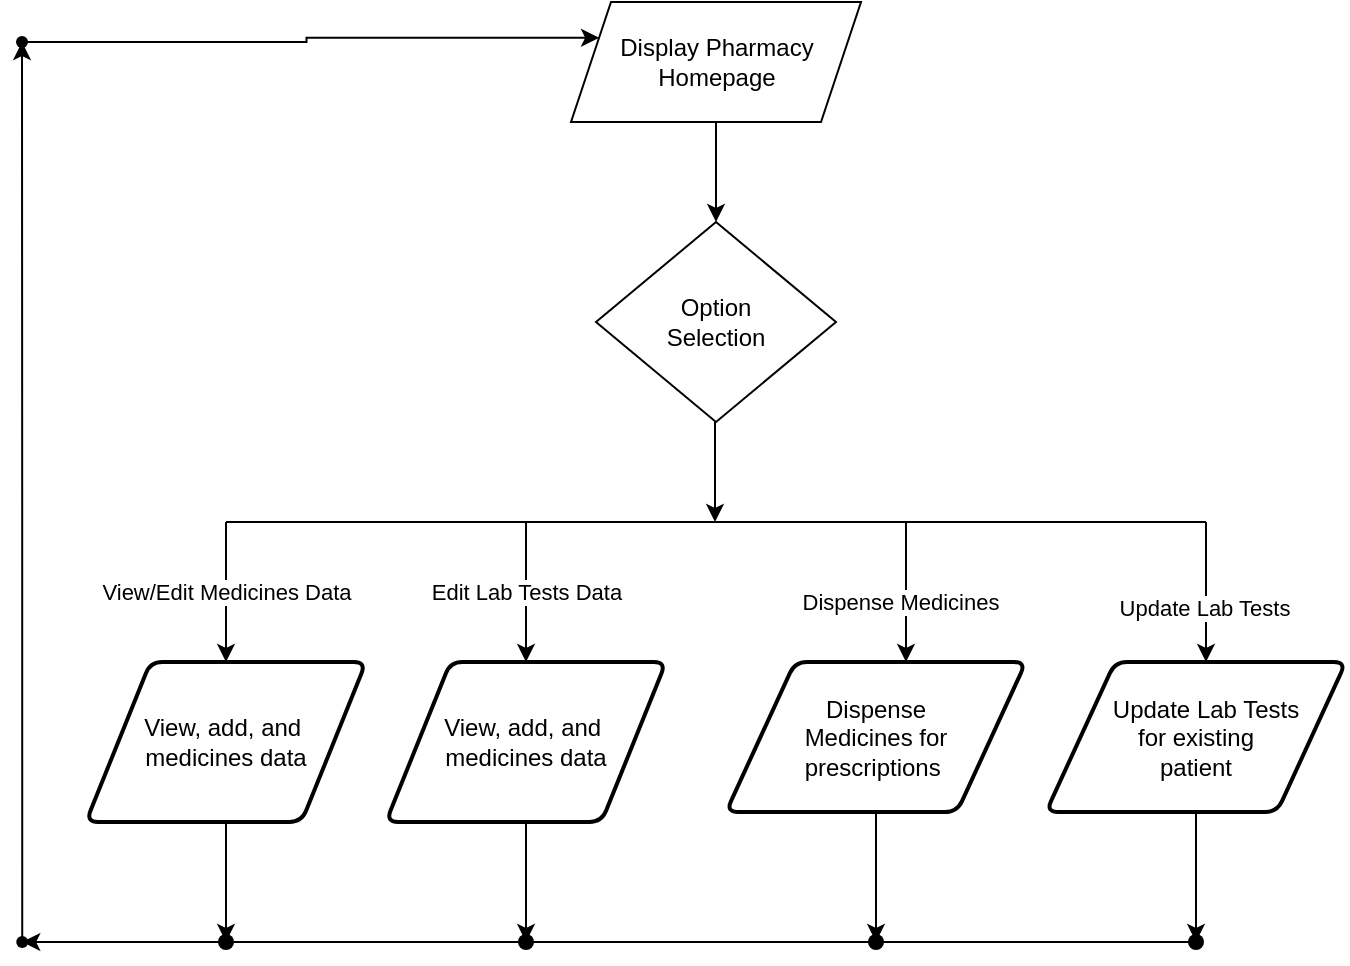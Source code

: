 <mxfile version="26.0.4">
  <diagram name="Page-1" id="JtXkiYvtuSMZ9zqoo6Es">
    <mxGraphModel dx="-1274" dy="-494" grid="1" gridSize="10" guides="1" tooltips="1" connect="1" arrows="1" fold="1" page="1" pageScale="1" pageWidth="850" pageHeight="1100" math="0" shadow="0">
      <root>
        <mxCell id="0" />
        <mxCell id="1" parent="0" />
        <mxCell id="XCD32te2mecrrckBGT-J-12" value="" style="edgeStyle=orthogonalEdgeStyle;rounded=0;orthogonalLoop=1;jettySize=auto;html=1;" parent="1" source="XCD32te2mecrrckBGT-J-13" target="XCD32te2mecrrckBGT-J-14" edge="1">
          <mxGeometry relative="1" as="geometry" />
        </mxCell>
        <mxCell id="XCD32te2mecrrckBGT-J-13" value="Display Pharmacy&lt;div&gt;Homepage&lt;/div&gt;" style="shape=parallelogram;perimeter=parallelogramPerimeter;whiteSpace=wrap;html=1;fixedSize=1;" parent="1" vertex="1">
          <mxGeometry x="2892.5" y="1670" width="145" height="60" as="geometry" />
        </mxCell>
        <mxCell id="XCD32te2mecrrckBGT-J-14" value="Option&lt;div&gt;Selection&lt;/div&gt;" style="rhombus;whiteSpace=wrap;html=1;" parent="1" vertex="1">
          <mxGeometry x="2905" y="1780" width="120" height="100" as="geometry" />
        </mxCell>
        <mxCell id="XCD32te2mecrrckBGT-J-15" value="" style="endArrow=none;html=1;rounded=0;" parent="1" edge="1">
          <mxGeometry width="50" height="50" relative="1" as="geometry">
            <mxPoint x="2894" y="1930" as="sourcePoint" />
            <mxPoint x="2974" y="1930" as="targetPoint" />
          </mxGeometry>
        </mxCell>
        <mxCell id="XCD32te2mecrrckBGT-J-16" value="" style="endArrow=none;html=1;rounded=0;" parent="1" edge="1">
          <mxGeometry width="50" height="50" relative="1" as="geometry">
            <mxPoint x="2720" y="1930" as="sourcePoint" />
            <mxPoint x="3210" y="1930" as="targetPoint" />
          </mxGeometry>
        </mxCell>
        <mxCell id="h-c7TnxqgQN_qPKGfwWC-16" value="" style="edgeStyle=orthogonalEdgeStyle;rounded=0;orthogonalLoop=1;jettySize=auto;html=1;" parent="1" source="XCD32te2mecrrckBGT-J-17" target="h-c7TnxqgQN_qPKGfwWC-15" edge="1">
          <mxGeometry relative="1" as="geometry" />
        </mxCell>
        <mxCell id="XCD32te2mecrrckBGT-J-17" value="&lt;div&gt;Dispense&lt;div&gt;Medicines for&lt;/div&gt;&lt;div&gt;prescriptions&amp;nbsp;&lt;/div&gt;&lt;/div&gt;" style="shape=parallelogram;html=1;strokeWidth=2;perimeter=parallelogramPerimeter;whiteSpace=wrap;rounded=1;arcSize=12;size=0.23;" parent="1" vertex="1">
          <mxGeometry x="2970" y="2000" width="150" height="75" as="geometry" />
        </mxCell>
        <mxCell id="XCD32te2mecrrckBGT-J-20" value="" style="endArrow=classic;html=1;rounded=0;entryX=0.5;entryY=0;entryDx=0;entryDy=0;" parent="1" edge="1">
          <mxGeometry relative="1" as="geometry">
            <mxPoint x="2720" y="1930" as="sourcePoint" />
            <mxPoint x="2720.0" y="2000" as="targetPoint" />
          </mxGeometry>
        </mxCell>
        <mxCell id="XCD32te2mecrrckBGT-J-21" value="View/Edit&amp;nbsp;&lt;span style=&quot;background-color: light-dark(#ffffff, var(--ge-dark-color, #121212)); color: light-dark(rgb(0, 0, 0), rgb(255, 255, 255));&quot;&gt;Medicines Data&lt;/span&gt;" style="edgeLabel;resizable=0;html=1;align=center;verticalAlign=middle;" parent="XCD32te2mecrrckBGT-J-20" connectable="0" vertex="1">
          <mxGeometry relative="1" as="geometry" />
        </mxCell>
        <mxCell id="XCD32te2mecrrckBGT-J-22" style="edgeStyle=orthogonalEdgeStyle;rounded=0;orthogonalLoop=1;jettySize=auto;html=1;" parent="1" edge="1">
          <mxGeometry relative="1" as="geometry">
            <mxPoint x="2964.5" y="1930" as="targetPoint" />
            <mxPoint x="2964.5" y="1880" as="sourcePoint" />
          </mxGeometry>
        </mxCell>
        <mxCell id="h-c7TnxqgQN_qPKGfwWC-12" value="" style="edgeStyle=orthogonalEdgeStyle;rounded=0;orthogonalLoop=1;jettySize=auto;html=1;" parent="1" source="XCD32te2mecrrckBGT-J-23" target="h-c7TnxqgQN_qPKGfwWC-11" edge="1">
          <mxGeometry relative="1" as="geometry" />
        </mxCell>
        <mxCell id="XCD32te2mecrrckBGT-J-23" value="View, add, and&amp;nbsp;&lt;div&gt;medicines data&lt;/div&gt;" style="shape=parallelogram;html=1;strokeWidth=2;perimeter=parallelogramPerimeter;whiteSpace=wrap;rounded=1;arcSize=12;size=0.23;" parent="1" vertex="1">
          <mxGeometry x="2650" y="2000" width="140" height="80" as="geometry" />
        </mxCell>
        <mxCell id="h-c7TnxqgQN_qPKGfwWC-1" value="" style="endArrow=classic;html=1;rounded=0;entryX=0.5;entryY=0;entryDx=0;entryDy=0;" parent="1" edge="1">
          <mxGeometry relative="1" as="geometry">
            <mxPoint x="2870" y="1930" as="sourcePoint" />
            <mxPoint x="2870.0" y="2000" as="targetPoint" />
          </mxGeometry>
        </mxCell>
        <mxCell id="h-c7TnxqgQN_qPKGfwWC-2" value="Edit Lab Tests Data" style="edgeLabel;resizable=0;html=1;align=center;verticalAlign=middle;" parent="h-c7TnxqgQN_qPKGfwWC-1" connectable="0" vertex="1">
          <mxGeometry relative="1" as="geometry" />
        </mxCell>
        <mxCell id="h-c7TnxqgQN_qPKGfwWC-14" value="" style="edgeStyle=orthogonalEdgeStyle;rounded=0;orthogonalLoop=1;jettySize=auto;html=1;" parent="1" source="h-c7TnxqgQN_qPKGfwWC-3" target="h-c7TnxqgQN_qPKGfwWC-13" edge="1">
          <mxGeometry relative="1" as="geometry" />
        </mxCell>
        <mxCell id="h-c7TnxqgQN_qPKGfwWC-3" value="View, add, and&amp;nbsp;&lt;div&gt;medicines data&lt;/div&gt;" style="shape=parallelogram;html=1;strokeWidth=2;perimeter=parallelogramPerimeter;whiteSpace=wrap;rounded=1;arcSize=12;size=0.23;" parent="1" vertex="1">
          <mxGeometry x="2800" y="2000" width="140" height="80" as="geometry" />
        </mxCell>
        <mxCell id="h-c7TnxqgQN_qPKGfwWC-4" value="" style="endArrow=classic;html=1;rounded=0;" parent="1" edge="1">
          <mxGeometry width="50" height="50" relative="1" as="geometry">
            <mxPoint x="3060" y="1930" as="sourcePoint" />
            <mxPoint x="3060" y="2000" as="targetPoint" />
          </mxGeometry>
        </mxCell>
        <mxCell id="h-c7TnxqgQN_qPKGfwWC-6" value="Dispense Medicines" style="edgeLabel;html=1;align=center;verticalAlign=middle;resizable=0;points=[];" parent="h-c7TnxqgQN_qPKGfwWC-4" vertex="1" connectable="0">
          <mxGeometry x="0.126" y="-3" relative="1" as="geometry">
            <mxPoint as="offset" />
          </mxGeometry>
        </mxCell>
        <mxCell id="h-c7TnxqgQN_qPKGfwWC-5" value="" style="endArrow=classic;html=1;rounded=0;" parent="1" edge="1">
          <mxGeometry width="50" height="50" relative="1" as="geometry">
            <mxPoint x="3210" y="1930" as="sourcePoint" />
            <mxPoint x="3210" y="2000" as="targetPoint" />
          </mxGeometry>
        </mxCell>
        <mxCell id="h-c7TnxqgQN_qPKGfwWC-9" value="Update Lab Tests" style="edgeLabel;html=1;align=center;verticalAlign=middle;resizable=0;points=[];" parent="h-c7TnxqgQN_qPKGfwWC-5" vertex="1" connectable="0">
          <mxGeometry x="0.229" y="-1" relative="1" as="geometry">
            <mxPoint as="offset" />
          </mxGeometry>
        </mxCell>
        <mxCell id="h-c7TnxqgQN_qPKGfwWC-18" value="" style="edgeStyle=orthogonalEdgeStyle;rounded=0;orthogonalLoop=1;jettySize=auto;html=1;" parent="1" source="h-c7TnxqgQN_qPKGfwWC-10" target="h-c7TnxqgQN_qPKGfwWC-17" edge="1">
          <mxGeometry relative="1" as="geometry" />
        </mxCell>
        <mxCell id="h-c7TnxqgQN_qPKGfwWC-10" value="&lt;div&gt;&amp;nbsp; &amp;nbsp;Update Lab Tests&lt;/div&gt;&lt;div&gt;for existing&lt;/div&gt;&lt;div&gt;patient&lt;/div&gt;" style="shape=parallelogram;html=1;strokeWidth=2;perimeter=parallelogramPerimeter;whiteSpace=wrap;rounded=1;arcSize=12;size=0.23;" parent="1" vertex="1">
          <mxGeometry x="3130" y="2000" width="150" height="75" as="geometry" />
        </mxCell>
        <mxCell id="h-c7TnxqgQN_qPKGfwWC-11" value="" style="shape=waypoint;sketch=0;size=6;pointerEvents=1;points=[];fillColor=default;resizable=0;rotatable=0;perimeter=centerPerimeter;snapToPoint=1;strokeWidth=2;rounded=1;arcSize=12;" parent="1" vertex="1">
          <mxGeometry x="2710" y="2130" width="20" height="20" as="geometry" />
        </mxCell>
        <mxCell id="h-c7TnxqgQN_qPKGfwWC-13" value="" style="shape=waypoint;sketch=0;size=6;pointerEvents=1;points=[];fillColor=default;resizable=0;rotatable=0;perimeter=centerPerimeter;snapToPoint=1;strokeWidth=2;rounded=1;arcSize=12;" parent="1" vertex="1">
          <mxGeometry x="2860" y="2130" width="20" height="20" as="geometry" />
        </mxCell>
        <mxCell id="h-c7TnxqgQN_qPKGfwWC-15" value="" style="shape=waypoint;sketch=0;size=6;pointerEvents=1;points=[];fillColor=default;resizable=0;rotatable=0;perimeter=centerPerimeter;snapToPoint=1;strokeWidth=2;rounded=1;arcSize=12;" parent="1" vertex="1">
          <mxGeometry x="3035" y="2130" width="20" height="20" as="geometry" />
        </mxCell>
        <mxCell id="h-c7TnxqgQN_qPKGfwWC-21" style="edgeStyle=orthogonalEdgeStyle;rounded=0;orthogonalLoop=1;jettySize=auto;html=1;" parent="1" source="h-c7TnxqgQN_qPKGfwWC-17" target="h-c7TnxqgQN_qPKGfwWC-22" edge="1">
          <mxGeometry relative="1" as="geometry">
            <mxPoint x="2618.118" y="2140" as="targetPoint" />
          </mxGeometry>
        </mxCell>
        <mxCell id="h-c7TnxqgQN_qPKGfwWC-17" value="" style="shape=waypoint;sketch=0;size=6;pointerEvents=1;points=[];fillColor=default;resizable=0;rotatable=0;perimeter=centerPerimeter;snapToPoint=1;strokeWidth=2;rounded=1;arcSize=12;" parent="1" vertex="1">
          <mxGeometry x="3195" y="2130" width="20" height="20" as="geometry" />
        </mxCell>
        <mxCell id="h-c7TnxqgQN_qPKGfwWC-23" style="edgeStyle=orthogonalEdgeStyle;rounded=0;orthogonalLoop=1;jettySize=auto;html=1;" parent="1" source="h-c7TnxqgQN_qPKGfwWC-22" edge="1" target="8klo1n_1QtE6rW2Z2pqr-1">
          <mxGeometry relative="1" as="geometry">
            <mxPoint x="2618" y="1690" as="targetPoint" />
          </mxGeometry>
        </mxCell>
        <mxCell id="h-c7TnxqgQN_qPKGfwWC-22" value="" style="shape=waypoint;sketch=0;fillStyle=solid;size=6;pointerEvents=1;points=[];fillColor=none;resizable=0;rotatable=0;perimeter=centerPerimeter;snapToPoint=1;" parent="1" vertex="1">
          <mxGeometry x="2608.118" y="2130" width="20" height="20" as="geometry" />
        </mxCell>
        <mxCell id="8klo1n_1QtE6rW2Z2pqr-2" style="edgeStyle=orthogonalEdgeStyle;rounded=0;orthogonalLoop=1;jettySize=auto;html=1;entryX=0;entryY=0.25;entryDx=0;entryDy=0;" edge="1" parent="1" source="8klo1n_1QtE6rW2Z2pqr-1" target="XCD32te2mecrrckBGT-J-13">
          <mxGeometry relative="1" as="geometry" />
        </mxCell>
        <mxCell id="8klo1n_1QtE6rW2Z2pqr-1" value="" style="shape=waypoint;sketch=0;fillStyle=solid;size=6;pointerEvents=1;points=[];fillColor=none;resizable=0;rotatable=0;perimeter=centerPerimeter;snapToPoint=1;" vertex="1" parent="1">
          <mxGeometry x="2608" y="1680" width="20" height="20" as="geometry" />
        </mxCell>
      </root>
    </mxGraphModel>
  </diagram>
</mxfile>
